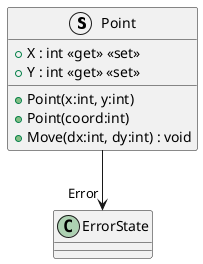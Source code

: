 @startuml
struct Point {
    + Point(x:int, y:int)
    + Point(coord:int)
    + X : int <<get>> <<set>>
    + Y : int <<get>> <<set>>
    + Move(dx:int, dy:int) : void
}
Point --> "Error" ErrorState
@enduml
